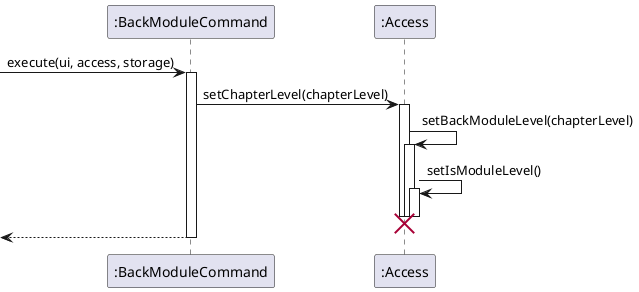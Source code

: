 @startuml
-> ":BackModuleCommand" : execute(ui, access, storage)
activate ":BackModuleCommand"
":BackModuleCommand" -> ":Access" : setChapterLevel(chapterLevel)
activate ":Access"
":Access" -> ":Access" : setBackModuleLevel(chapterLevel)
activate ":Access"
":Access" -> ":Access" : setIsModuleLevel()
activate ":Access"
deactivate ":Access"
deactivate ":Access"
deactivate ":Access"
destroy ":Access"
<-- ":BackModuleCommand"
deactivate ":BackModuleCommand"
@enduml